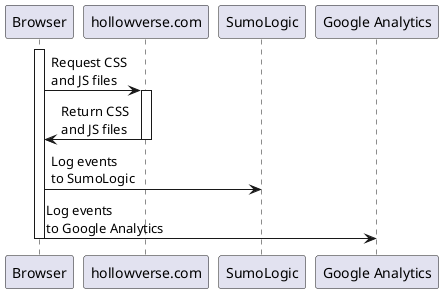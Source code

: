 @startuml
participant Browser as browser
participant "hollowverse.com" as hollowverseCom
participant SumoLogic as sl
participant "Google Analytics" as ga

activate browser
browser -> hollowverseCom: Request CSS\nand JS files
activate hollowverseCom
hollowverseCom -> browser: Return CSS\nand JS files
deactivate hollowverseCom
browser -> sl: Log events\nto SumoLogic
browser -> ga: Log events\nto Google Analytics
deactivate browser
@enduml
